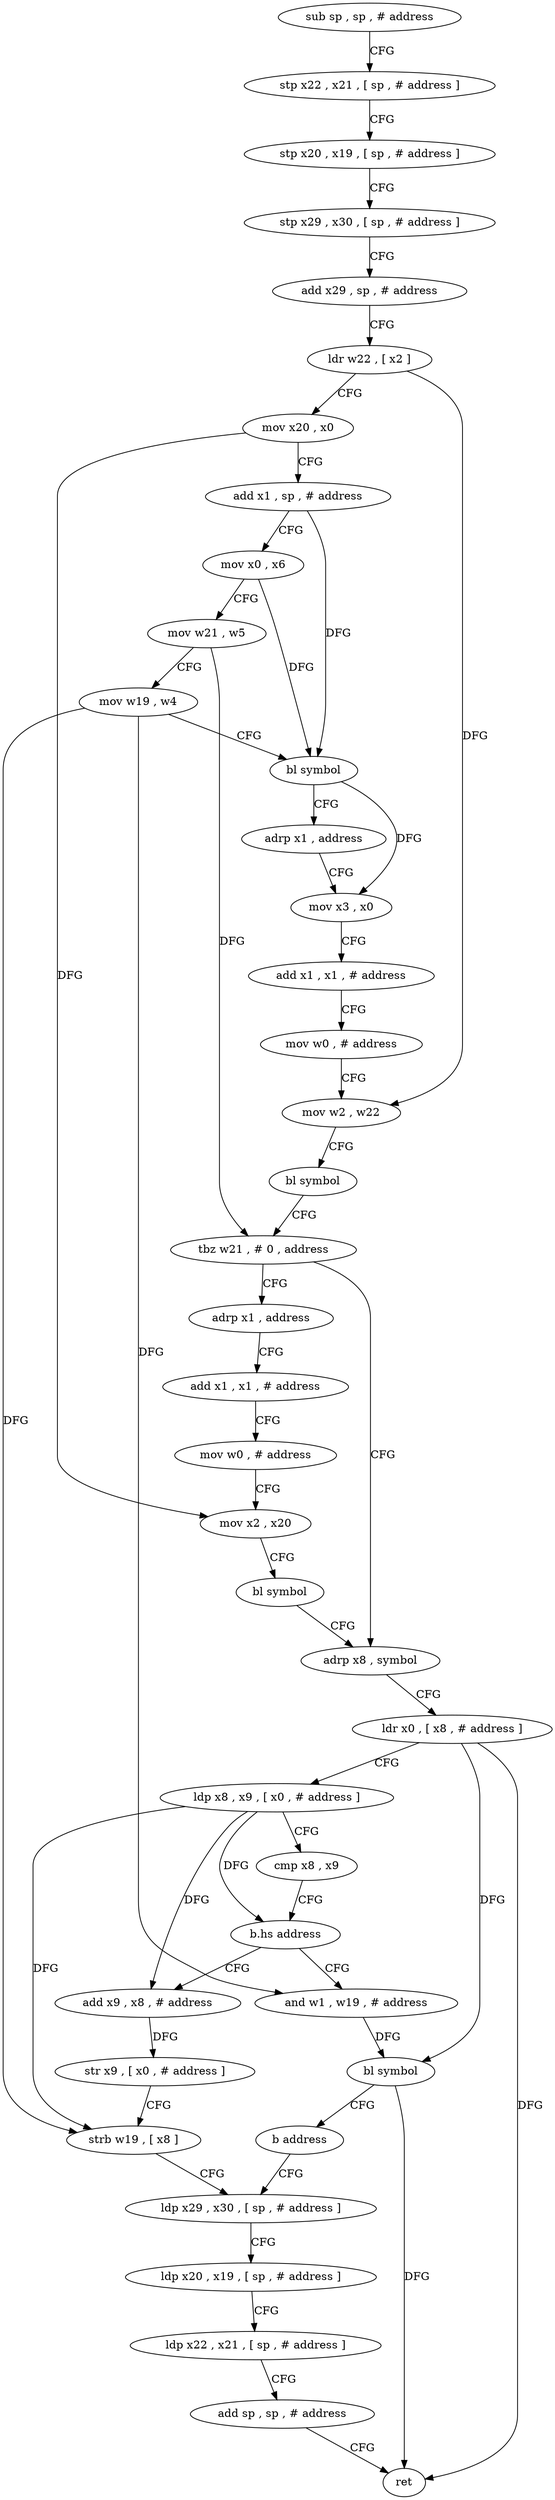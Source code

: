 digraph "func" {
"4218636" [label = "sub sp , sp , # address" ]
"4218640" [label = "stp x22 , x21 , [ sp , # address ]" ]
"4218644" [label = "stp x20 , x19 , [ sp , # address ]" ]
"4218648" [label = "stp x29 , x30 , [ sp , # address ]" ]
"4218652" [label = "add x29 , sp , # address" ]
"4218656" [label = "ldr w22 , [ x2 ]" ]
"4218660" [label = "mov x20 , x0" ]
"4218664" [label = "add x1 , sp , # address" ]
"4218668" [label = "mov x0 , x6" ]
"4218672" [label = "mov w21 , w5" ]
"4218676" [label = "mov w19 , w4" ]
"4218680" [label = "bl symbol" ]
"4218684" [label = "adrp x1 , address" ]
"4218688" [label = "mov x3 , x0" ]
"4218692" [label = "add x1 , x1 , # address" ]
"4218696" [label = "mov w0 , # address" ]
"4218700" [label = "mov w2 , w22" ]
"4218704" [label = "bl symbol" ]
"4218708" [label = "tbz w21 , # 0 , address" ]
"4218732" [label = "adrp x8 , symbol" ]
"4218712" [label = "adrp x1 , address" ]
"4218736" [label = "ldr x0 , [ x8 , # address ]" ]
"4218740" [label = "ldp x8 , x9 , [ x0 , # address ]" ]
"4218744" [label = "cmp x8 , x9" ]
"4218748" [label = "b.hs address" ]
"4218784" [label = "and w1 , w19 , # address" ]
"4218752" [label = "add x9 , x8 , # address" ]
"4218716" [label = "add x1 , x1 , # address" ]
"4218720" [label = "mov w0 , # address" ]
"4218724" [label = "mov x2 , x20" ]
"4218728" [label = "bl symbol" ]
"4218788" [label = "bl symbol" ]
"4218792" [label = "b address" ]
"4218764" [label = "ldp x29 , x30 , [ sp , # address ]" ]
"4218756" [label = "str x9 , [ x0 , # address ]" ]
"4218760" [label = "strb w19 , [ x8 ]" ]
"4218768" [label = "ldp x20 , x19 , [ sp , # address ]" ]
"4218772" [label = "ldp x22 , x21 , [ sp , # address ]" ]
"4218776" [label = "add sp , sp , # address" ]
"4218780" [label = "ret" ]
"4218636" -> "4218640" [ label = "CFG" ]
"4218640" -> "4218644" [ label = "CFG" ]
"4218644" -> "4218648" [ label = "CFG" ]
"4218648" -> "4218652" [ label = "CFG" ]
"4218652" -> "4218656" [ label = "CFG" ]
"4218656" -> "4218660" [ label = "CFG" ]
"4218656" -> "4218700" [ label = "DFG" ]
"4218660" -> "4218664" [ label = "CFG" ]
"4218660" -> "4218724" [ label = "DFG" ]
"4218664" -> "4218668" [ label = "CFG" ]
"4218664" -> "4218680" [ label = "DFG" ]
"4218668" -> "4218672" [ label = "CFG" ]
"4218668" -> "4218680" [ label = "DFG" ]
"4218672" -> "4218676" [ label = "CFG" ]
"4218672" -> "4218708" [ label = "DFG" ]
"4218676" -> "4218680" [ label = "CFG" ]
"4218676" -> "4218784" [ label = "DFG" ]
"4218676" -> "4218760" [ label = "DFG" ]
"4218680" -> "4218684" [ label = "CFG" ]
"4218680" -> "4218688" [ label = "DFG" ]
"4218684" -> "4218688" [ label = "CFG" ]
"4218688" -> "4218692" [ label = "CFG" ]
"4218692" -> "4218696" [ label = "CFG" ]
"4218696" -> "4218700" [ label = "CFG" ]
"4218700" -> "4218704" [ label = "CFG" ]
"4218704" -> "4218708" [ label = "CFG" ]
"4218708" -> "4218732" [ label = "CFG" ]
"4218708" -> "4218712" [ label = "CFG" ]
"4218732" -> "4218736" [ label = "CFG" ]
"4218712" -> "4218716" [ label = "CFG" ]
"4218736" -> "4218740" [ label = "CFG" ]
"4218736" -> "4218788" [ label = "DFG" ]
"4218736" -> "4218780" [ label = "DFG" ]
"4218740" -> "4218744" [ label = "CFG" ]
"4218740" -> "4218748" [ label = "DFG" ]
"4218740" -> "4218752" [ label = "DFG" ]
"4218740" -> "4218760" [ label = "DFG" ]
"4218744" -> "4218748" [ label = "CFG" ]
"4218748" -> "4218784" [ label = "CFG" ]
"4218748" -> "4218752" [ label = "CFG" ]
"4218784" -> "4218788" [ label = "DFG" ]
"4218752" -> "4218756" [ label = "DFG" ]
"4218716" -> "4218720" [ label = "CFG" ]
"4218720" -> "4218724" [ label = "CFG" ]
"4218724" -> "4218728" [ label = "CFG" ]
"4218728" -> "4218732" [ label = "CFG" ]
"4218788" -> "4218792" [ label = "CFG" ]
"4218788" -> "4218780" [ label = "DFG" ]
"4218792" -> "4218764" [ label = "CFG" ]
"4218764" -> "4218768" [ label = "CFG" ]
"4218756" -> "4218760" [ label = "CFG" ]
"4218760" -> "4218764" [ label = "CFG" ]
"4218768" -> "4218772" [ label = "CFG" ]
"4218772" -> "4218776" [ label = "CFG" ]
"4218776" -> "4218780" [ label = "CFG" ]
}

